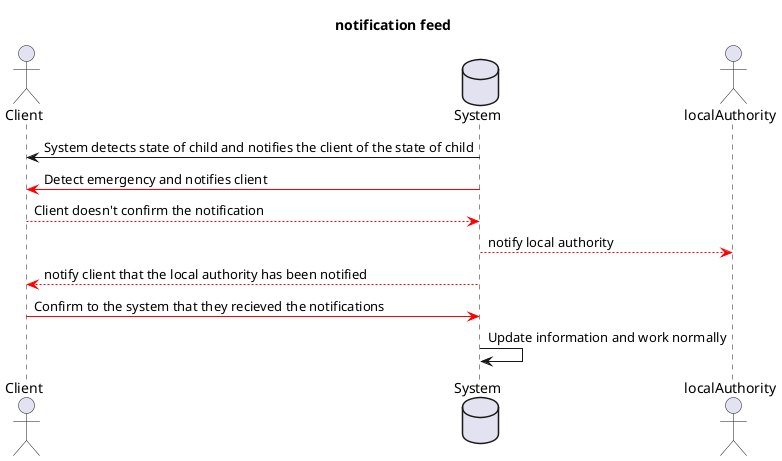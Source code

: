 @startuml
title notification feed
actor Client
database System
actor localAuthority
System->Client: System detects state of child and notifies the client of the state of child
System-[#Red]>Client: Detect emergency and notifies client
Client-[#Red]->System: Client doesn't confirm the notification
System-[#Red]->localAuthority: notify local authority
System-[#Red]->Client: notify client that the local authority has been notified
Client-[#Red]>System: Confirm to the system that they recieved the notifications
System->System: Update information and work normally
@enduml